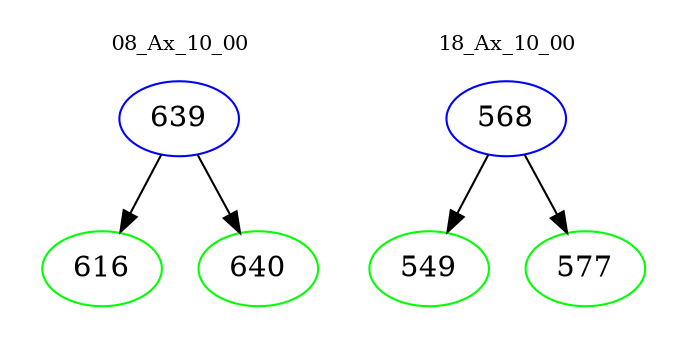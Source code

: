 digraph{
subgraph cluster_0 {
color = white
label = "08_Ax_10_00";
fontsize=10;
T0_639 [label="639", color="blue"]
T0_639 -> T0_616 [color="black"]
T0_616 [label="616", color="green"]
T0_639 -> T0_640 [color="black"]
T0_640 [label="640", color="green"]
}
subgraph cluster_1 {
color = white
label = "18_Ax_10_00";
fontsize=10;
T1_568 [label="568", color="blue"]
T1_568 -> T1_549 [color="black"]
T1_549 [label="549", color="green"]
T1_568 -> T1_577 [color="black"]
T1_577 [label="577", color="green"]
}
}
